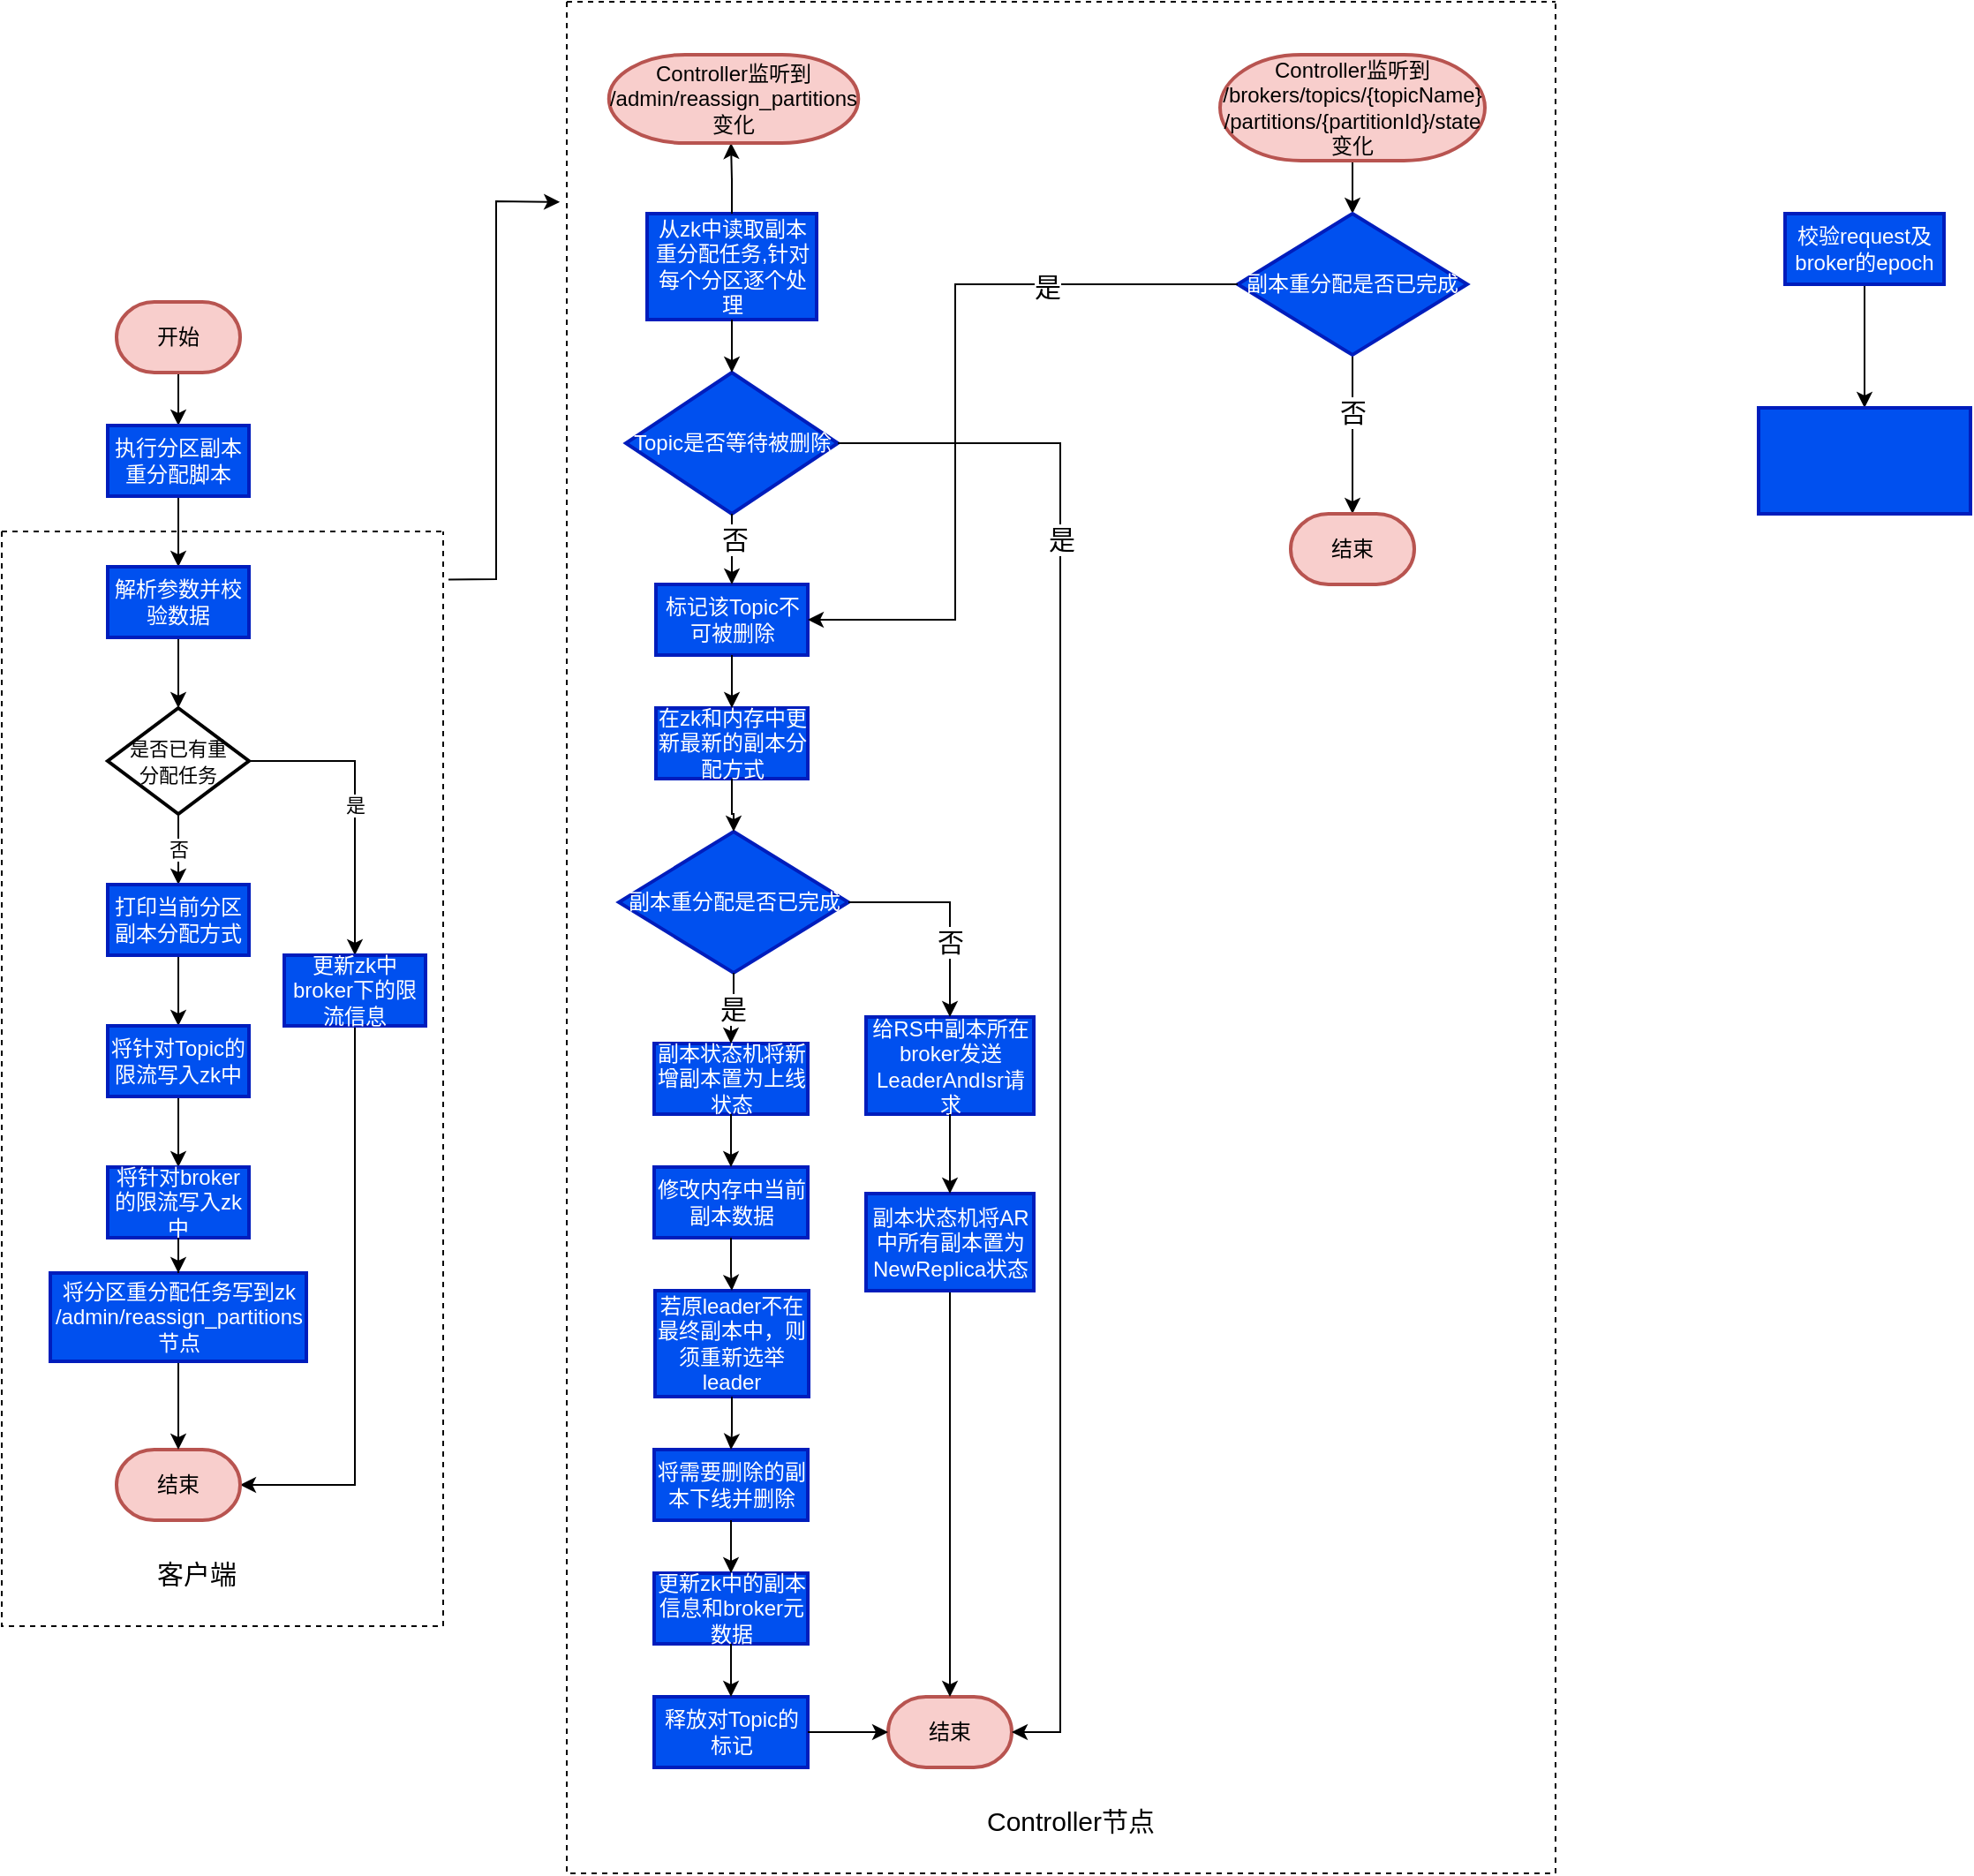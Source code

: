 <mxfile version="16.5.4" type="github">
  <diagram id="SGd1aUE3qWEg3dzMmrBl" name="第 1 页">
    <mxGraphModel dx="1426" dy="1995" grid="1" gridSize="10" guides="1" tooltips="1" connect="1" arrows="1" fold="1" page="1" pageScale="1" pageWidth="827" pageHeight="1169" math="0" shadow="0">
      <root>
        <mxCell id="0" />
        <mxCell id="1" parent="0" />
        <mxCell id="pypAnUREyRbXbRG19NKG-3" value="" style="edgeStyle=orthogonalEdgeStyle;rounded=0;orthogonalLoop=1;jettySize=auto;html=1;" parent="1" source="pypAnUREyRbXbRG19NKG-1" target="pypAnUREyRbXbRG19NKG-2" edge="1">
          <mxGeometry relative="1" as="geometry" />
        </mxCell>
        <mxCell id="pypAnUREyRbXbRG19NKG-1" value="开始" style="strokeWidth=2;html=1;shape=mxgraph.flowchart.terminator;whiteSpace=wrap;fillColor=#f8cecc;strokeColor=#b85450;" parent="1" vertex="1">
          <mxGeometry x="85" y="20" width="70" height="40" as="geometry" />
        </mxCell>
        <mxCell id="pypAnUREyRbXbRG19NKG-5" value="" style="edgeStyle=orthogonalEdgeStyle;rounded=0;orthogonalLoop=1;jettySize=auto;html=1;" parent="1" source="pypAnUREyRbXbRG19NKG-2" target="pypAnUREyRbXbRG19NKG-4" edge="1">
          <mxGeometry relative="1" as="geometry" />
        </mxCell>
        <mxCell id="pypAnUREyRbXbRG19NKG-2" value="执行分区副本重分配脚本" style="whiteSpace=wrap;html=1;fillColor=#0050ef;strokeColor=#001DBC;strokeWidth=2;fontColor=#ffffff;" parent="1" vertex="1">
          <mxGeometry x="80" y="90" width="80" height="40" as="geometry" />
        </mxCell>
        <mxCell id="pypAnUREyRbXbRG19NKG-7" value="" style="edgeStyle=orthogonalEdgeStyle;rounded=0;orthogonalLoop=1;jettySize=auto;html=1;" parent="1" source="pypAnUREyRbXbRG19NKG-4" target="pypAnUREyRbXbRG19NKG-6" edge="1">
          <mxGeometry relative="1" as="geometry" />
        </mxCell>
        <mxCell id="pypAnUREyRbXbRG19NKG-4" value="解析参数并校验数据" style="whiteSpace=wrap;html=1;fillColor=#0050ef;strokeColor=#001DBC;strokeWidth=2;fontColor=#ffffff;" parent="1" vertex="1">
          <mxGeometry x="80" y="170" width="80" height="40" as="geometry" />
        </mxCell>
        <mxCell id="pypAnUREyRbXbRG19NKG-9" value="" style="edgeStyle=orthogonalEdgeStyle;rounded=0;orthogonalLoop=1;jettySize=auto;html=1;fontSize=11;" parent="1" source="pypAnUREyRbXbRG19NKG-6" target="pypAnUREyRbXbRG19NKG-8" edge="1">
          <mxGeometry relative="1" as="geometry" />
        </mxCell>
        <mxCell id="pypAnUREyRbXbRG19NKG-10" value="否" style="edgeLabel;html=1;align=center;verticalAlign=middle;resizable=0;points=[];fontSize=11;" parent="pypAnUREyRbXbRG19NKG-9" vertex="1" connectable="0">
          <mxGeometry x="0.36" y="1" relative="1" as="geometry">
            <mxPoint x="-1" y="-7" as="offset" />
          </mxGeometry>
        </mxCell>
        <mxCell id="pypAnUREyRbXbRG19NKG-12" value="是" style="edgeStyle=orthogonalEdgeStyle;rounded=0;orthogonalLoop=1;jettySize=auto;html=1;fontSize=11;" parent="1" source="pypAnUREyRbXbRG19NKG-6" target="pypAnUREyRbXbRG19NKG-11" edge="1">
          <mxGeometry relative="1" as="geometry" />
        </mxCell>
        <mxCell id="pypAnUREyRbXbRG19NKG-6" value="&lt;font style=&quot;font-size: 11px&quot;&gt;是否已有重&lt;br&gt;分配任务&lt;/font&gt;" style="rhombus;whiteSpace=wrap;html=1;strokeWidth=2;" parent="1" vertex="1">
          <mxGeometry x="80" y="250" width="80" height="60" as="geometry" />
        </mxCell>
        <mxCell id="pypAnUREyRbXbRG19NKG-14" value="" style="edgeStyle=orthogonalEdgeStyle;rounded=0;orthogonalLoop=1;jettySize=auto;html=1;fontSize=11;" parent="1" source="pypAnUREyRbXbRG19NKG-8" target="pypAnUREyRbXbRG19NKG-13" edge="1">
          <mxGeometry relative="1" as="geometry" />
        </mxCell>
        <mxCell id="pypAnUREyRbXbRG19NKG-8" value="打印当前分区副本分配方式" style="whiteSpace=wrap;html=1;strokeWidth=2;fillColor=#0050ef;fontColor=#ffffff;strokeColor=#001DBC;" parent="1" vertex="1">
          <mxGeometry x="80" y="350" width="80" height="40" as="geometry" />
        </mxCell>
        <mxCell id="pypAnUREyRbXbRG19NKG-24" value="" style="edgeStyle=orthogonalEdgeStyle;rounded=0;orthogonalLoop=1;jettySize=auto;html=1;fontSize=11;entryX=1;entryY=0.5;entryDx=0;entryDy=0;entryPerimeter=0;" parent="1" source="pypAnUREyRbXbRG19NKG-11" target="pypAnUREyRbXbRG19NKG-19" edge="1">
          <mxGeometry relative="1" as="geometry">
            <mxPoint x="160" y="530" as="targetPoint" />
            <Array as="points">
              <mxPoint x="220" y="690" />
            </Array>
          </mxGeometry>
        </mxCell>
        <mxCell id="pypAnUREyRbXbRG19NKG-11" value="更新zk中broker下的限流信息" style="whiteSpace=wrap;html=1;strokeWidth=2;fillColor=#0050ef;fontColor=#ffffff;strokeColor=#001DBC;" parent="1" vertex="1">
          <mxGeometry x="180" y="390" width="80" height="40" as="geometry" />
        </mxCell>
        <mxCell id="Vf_w9-UaPWHU4TDxyJZT-8" value="" style="edgeStyle=orthogonalEdgeStyle;rounded=0;orthogonalLoop=1;jettySize=auto;html=1;fontSize=15;" parent="1" source="pypAnUREyRbXbRG19NKG-13" target="Vf_w9-UaPWHU4TDxyJZT-7" edge="1">
          <mxGeometry relative="1" as="geometry" />
        </mxCell>
        <mxCell id="pypAnUREyRbXbRG19NKG-13" value="将针对Topic的限流写入zk中" style="whiteSpace=wrap;html=1;fillColor=#0050ef;strokeColor=#001DBC;fontColor=#ffffff;strokeWidth=2;" parent="1" vertex="1">
          <mxGeometry x="80" y="430" width="80" height="40" as="geometry" />
        </mxCell>
        <mxCell id="pypAnUREyRbXbRG19NKG-26" value="" style="swimlane;startSize=0;fontSize=11;fillColor=#007FFF;dashed=1;" parent="1" vertex="1">
          <mxGeometry x="20" y="150" width="250" height="620" as="geometry" />
        </mxCell>
        <mxCell id="pypAnUREyRbXbRG19NKG-29" value="&lt;font style=&quot;font-size: 15px&quot;&gt;客户端&lt;/font&gt;" style="text;html=1;align=center;verticalAlign=middle;resizable=0;points=[];autosize=1;strokeColor=none;fillColor=none;fontSize=11;" parent="pypAnUREyRbXbRG19NKG-26" vertex="1">
          <mxGeometry x="80" y="580" width="60" height="20" as="geometry" />
        </mxCell>
        <mxCell id="pypAnUREyRbXbRG19NKG-19" value="结束" style="strokeWidth=2;html=1;shape=mxgraph.flowchart.terminator;whiteSpace=wrap;fillColor=#f8cecc;strokeColor=#b85450;" parent="pypAnUREyRbXbRG19NKG-26" vertex="1">
          <mxGeometry x="65" y="520" width="70" height="40" as="geometry" />
        </mxCell>
        <mxCell id="Vf_w9-UaPWHU4TDxyJZT-6" style="edgeStyle=orthogonalEdgeStyle;rounded=0;orthogonalLoop=1;jettySize=auto;html=1;exitX=0.5;exitY=1;exitDx=0;exitDy=0;exitPerimeter=0;fontSize=15;" parent="pypAnUREyRbXbRG19NKG-26" source="pypAnUREyRbXbRG19NKG-19" target="pypAnUREyRbXbRG19NKG-19" edge="1">
          <mxGeometry relative="1" as="geometry" />
        </mxCell>
        <mxCell id="Vf_w9-UaPWHU4TDxyJZT-7" value="将针对broker的限流写入zk中" style="whiteSpace=wrap;html=1;fillColor=#0050ef;strokeColor=#001DBC;fontColor=#ffffff;strokeWidth=2;" parent="pypAnUREyRbXbRG19NKG-26" vertex="1">
          <mxGeometry x="60" y="360" width="80" height="40" as="geometry" />
        </mxCell>
        <mxCell id="Vf_w9-UaPWHU4TDxyJZT-13" value="" style="edgeStyle=orthogonalEdgeStyle;rounded=0;orthogonalLoop=1;jettySize=auto;html=1;fontSize=15;" parent="pypAnUREyRbXbRG19NKG-26" source="Vf_w9-UaPWHU4TDxyJZT-10" target="pypAnUREyRbXbRG19NKG-19" edge="1">
          <mxGeometry relative="1" as="geometry" />
        </mxCell>
        <mxCell id="Vf_w9-UaPWHU4TDxyJZT-10" value="将分区重分配任务写到zk /admin/reassign_partitions节点" style="whiteSpace=wrap;html=1;fillColor=#0050ef;strokeColor=#001DBC;fontColor=#ffffff;strokeWidth=2;" parent="pypAnUREyRbXbRG19NKG-26" vertex="1">
          <mxGeometry x="27.5" y="420" width="145" height="50" as="geometry" />
        </mxCell>
        <mxCell id="Vf_w9-UaPWHU4TDxyJZT-11" value="" style="edgeStyle=orthogonalEdgeStyle;rounded=0;orthogonalLoop=1;jettySize=auto;html=1;fontSize=15;" parent="pypAnUREyRbXbRG19NKG-26" source="Vf_w9-UaPWHU4TDxyJZT-7" target="Vf_w9-UaPWHU4TDxyJZT-10" edge="1">
          <mxGeometry relative="1" as="geometry" />
        </mxCell>
        <mxCell id="N63IB5sTqFhrjtHg4DNX-46" value="" style="group" vertex="1" connectable="0" parent="1">
          <mxGeometry x="340" y="-150" width="620" height="1060" as="geometry" />
        </mxCell>
        <mxCell id="N63IB5sTqFhrjtHg4DNX-42" value="" style="group" vertex="1" connectable="0" parent="N63IB5sTqFhrjtHg4DNX-46">
          <mxGeometry x="21" y="20" width="258.5" height="980" as="geometry" />
        </mxCell>
        <mxCell id="Vf_w9-UaPWHU4TDxyJZT-5" value="从zk中读取副本重分配任务,针对每个分区逐个处理" style="whiteSpace=wrap;html=1;fillColor=#0050ef;strokeColor=#001DBC;strokeWidth=2;fontColor=#ffffff;container=0;" parent="N63IB5sTqFhrjtHg4DNX-42" vertex="1">
          <mxGeometry x="24.5" y="100" width="96" height="60" as="geometry" />
        </mxCell>
        <mxCell id="N63IB5sTqFhrjtHg4DNX-1" value="Topic是否等待被删除" style="rhombus;whiteSpace=wrap;html=1;fillColor=#0050ef;strokeColor=#001DBC;fontColor=#ffffff;strokeWidth=2;container=0;" vertex="1" parent="N63IB5sTqFhrjtHg4DNX-42">
          <mxGeometry x="12.5" y="190" width="120" height="80" as="geometry" />
        </mxCell>
        <mxCell id="N63IB5sTqFhrjtHg4DNX-2" value="" style="edgeStyle=orthogonalEdgeStyle;rounded=0;orthogonalLoop=1;jettySize=auto;html=1;fontSize=15;" edge="1" parent="N63IB5sTqFhrjtHg4DNX-42" source="Vf_w9-UaPWHU4TDxyJZT-5" target="N63IB5sTqFhrjtHg4DNX-1">
          <mxGeometry relative="1" as="geometry" />
        </mxCell>
        <mxCell id="N63IB5sTqFhrjtHg4DNX-3" value="标记该Topic不可被删除" style="whiteSpace=wrap;html=1;fillColor=#0050ef;strokeColor=#001DBC;fontColor=#ffffff;strokeWidth=2;container=0;" vertex="1" parent="N63IB5sTqFhrjtHg4DNX-42">
          <mxGeometry x="29.5" y="310" width="86" height="40" as="geometry" />
        </mxCell>
        <mxCell id="N63IB5sTqFhrjtHg4DNX-4" value="" style="edgeStyle=orthogonalEdgeStyle;rounded=0;orthogonalLoop=1;jettySize=auto;html=1;fontSize=15;" edge="1" parent="N63IB5sTqFhrjtHg4DNX-42" source="N63IB5sTqFhrjtHg4DNX-1" target="N63IB5sTqFhrjtHg4DNX-3">
          <mxGeometry relative="1" as="geometry" />
        </mxCell>
        <mxCell id="N63IB5sTqFhrjtHg4DNX-5" value="否" style="edgeLabel;html=1;align=center;verticalAlign=middle;resizable=0;points=[];fontSize=15;container=0;" vertex="1" connectable="0" parent="N63IB5sTqFhrjtHg4DNX-4">
          <mxGeometry x="-0.333" y="1" relative="1" as="geometry">
            <mxPoint as="offset" />
          </mxGeometry>
        </mxCell>
        <mxCell id="N63IB5sTqFhrjtHg4DNX-6" value="在zk和内存中更新最新的副本分配方式" style="whiteSpace=wrap;html=1;fillColor=#0050ef;strokeColor=#001DBC;fontColor=#ffffff;strokeWidth=2;container=0;" vertex="1" parent="N63IB5sTqFhrjtHg4DNX-42">
          <mxGeometry x="29.5" y="380" width="86" height="40" as="geometry" />
        </mxCell>
        <mxCell id="N63IB5sTqFhrjtHg4DNX-7" value="" style="edgeStyle=orthogonalEdgeStyle;rounded=0;orthogonalLoop=1;jettySize=auto;html=1;fontSize=15;" edge="1" parent="N63IB5sTqFhrjtHg4DNX-42" source="N63IB5sTqFhrjtHg4DNX-3" target="N63IB5sTqFhrjtHg4DNX-6">
          <mxGeometry relative="1" as="geometry" />
        </mxCell>
        <mxCell id="N63IB5sTqFhrjtHg4DNX-8" value="副本重分配是否已完成" style="rhombus;whiteSpace=wrap;html=1;fillColor=#0050ef;strokeColor=#001DBC;fontColor=#ffffff;strokeWidth=2;container=0;" vertex="1" parent="N63IB5sTqFhrjtHg4DNX-42">
          <mxGeometry x="8.5" y="450" width="130" height="80" as="geometry" />
        </mxCell>
        <mxCell id="N63IB5sTqFhrjtHg4DNX-9" value="" style="edgeStyle=orthogonalEdgeStyle;rounded=0;orthogonalLoop=1;jettySize=auto;html=1;fontSize=15;" edge="1" parent="N63IB5sTqFhrjtHg4DNX-42" source="N63IB5sTqFhrjtHg4DNX-6" target="N63IB5sTqFhrjtHg4DNX-8">
          <mxGeometry relative="1" as="geometry" />
        </mxCell>
        <mxCell id="N63IB5sTqFhrjtHg4DNX-10" value="副本状态机将新增副本置为上线状态" style="whiteSpace=wrap;html=1;fillColor=#0050ef;strokeColor=#001DBC;fontColor=#ffffff;strokeWidth=2;container=0;" vertex="1" parent="N63IB5sTqFhrjtHg4DNX-42">
          <mxGeometry x="28.5" y="570" width="87" height="40" as="geometry" />
        </mxCell>
        <mxCell id="N63IB5sTqFhrjtHg4DNX-11" value="是" style="edgeStyle=orthogonalEdgeStyle;rounded=0;orthogonalLoop=1;jettySize=auto;html=1;fontSize=15;" edge="1" parent="N63IB5sTqFhrjtHg4DNX-42" source="N63IB5sTqFhrjtHg4DNX-8" target="N63IB5sTqFhrjtHg4DNX-10">
          <mxGeometry relative="1" as="geometry" />
        </mxCell>
        <mxCell id="N63IB5sTqFhrjtHg4DNX-16" value="修改内存中当前副本数据" style="whiteSpace=wrap;html=1;fillColor=#0050ef;strokeColor=#001DBC;fontColor=#ffffff;strokeWidth=2;container=0;" vertex="1" parent="N63IB5sTqFhrjtHg4DNX-42">
          <mxGeometry x="28.5" y="640" width="87" height="40" as="geometry" />
        </mxCell>
        <mxCell id="N63IB5sTqFhrjtHg4DNX-17" value="" style="edgeStyle=orthogonalEdgeStyle;rounded=0;orthogonalLoop=1;jettySize=auto;html=1;fontSize=15;" edge="1" parent="N63IB5sTqFhrjtHg4DNX-42" source="N63IB5sTqFhrjtHg4DNX-10" target="N63IB5sTqFhrjtHg4DNX-16">
          <mxGeometry relative="1" as="geometry" />
        </mxCell>
        <mxCell id="N63IB5sTqFhrjtHg4DNX-18" value="若原leader不在最终副本中，则须重新选举leader" style="whiteSpace=wrap;html=1;fillColor=#0050ef;strokeColor=#001DBC;fontColor=#ffffff;strokeWidth=2;container=0;" vertex="1" parent="N63IB5sTqFhrjtHg4DNX-42">
          <mxGeometry x="29" y="710" width="87" height="60" as="geometry" />
        </mxCell>
        <mxCell id="N63IB5sTqFhrjtHg4DNX-19" value="" style="edgeStyle=orthogonalEdgeStyle;rounded=0;orthogonalLoop=1;jettySize=auto;html=1;fontSize=15;" edge="1" parent="N63IB5sTqFhrjtHg4DNX-42" source="N63IB5sTqFhrjtHg4DNX-16" target="N63IB5sTqFhrjtHg4DNX-18">
          <mxGeometry relative="1" as="geometry" />
        </mxCell>
        <mxCell id="N63IB5sTqFhrjtHg4DNX-21" value="将需要删除的副本下线并删除" style="whiteSpace=wrap;html=1;fillColor=#0050ef;strokeColor=#001DBC;fontColor=#ffffff;strokeWidth=2;container=0;" vertex="1" parent="N63IB5sTqFhrjtHg4DNX-42">
          <mxGeometry x="28.5" y="800" width="87" height="40" as="geometry" />
        </mxCell>
        <mxCell id="N63IB5sTqFhrjtHg4DNX-22" value="" style="edgeStyle=orthogonalEdgeStyle;rounded=0;orthogonalLoop=1;jettySize=auto;html=1;fontSize=15;" edge="1" parent="N63IB5sTqFhrjtHg4DNX-42" source="N63IB5sTqFhrjtHg4DNX-18" target="N63IB5sTqFhrjtHg4DNX-21">
          <mxGeometry relative="1" as="geometry" />
        </mxCell>
        <mxCell id="N63IB5sTqFhrjtHg4DNX-23" value="更新zk中的副本信息和broker元数据" style="whiteSpace=wrap;html=1;fillColor=#0050ef;strokeColor=#001DBC;fontColor=#ffffff;strokeWidth=2;container=0;" vertex="1" parent="N63IB5sTqFhrjtHg4DNX-42">
          <mxGeometry x="28.5" y="870" width="87" height="40" as="geometry" />
        </mxCell>
        <mxCell id="N63IB5sTqFhrjtHg4DNX-24" value="" style="edgeStyle=orthogonalEdgeStyle;rounded=0;orthogonalLoop=1;jettySize=auto;html=1;fontSize=15;" edge="1" parent="N63IB5sTqFhrjtHg4DNX-42" source="N63IB5sTqFhrjtHg4DNX-21" target="N63IB5sTqFhrjtHg4DNX-23">
          <mxGeometry relative="1" as="geometry" />
        </mxCell>
        <mxCell id="N63IB5sTqFhrjtHg4DNX-25" value="释放对Topic的标记" style="whiteSpace=wrap;html=1;fillColor=#0050ef;strokeColor=#001DBC;fontColor=#ffffff;strokeWidth=2;container=0;" vertex="1" parent="N63IB5sTqFhrjtHg4DNX-42">
          <mxGeometry x="28.5" y="940" width="87" height="40" as="geometry" />
        </mxCell>
        <mxCell id="N63IB5sTqFhrjtHg4DNX-26" value="" style="edgeStyle=orthogonalEdgeStyle;rounded=0;orthogonalLoop=1;jettySize=auto;html=1;fontSize=15;" edge="1" parent="N63IB5sTqFhrjtHg4DNX-42" source="N63IB5sTqFhrjtHg4DNX-23" target="N63IB5sTqFhrjtHg4DNX-25">
          <mxGeometry relative="1" as="geometry" />
        </mxCell>
        <mxCell id="N63IB5sTqFhrjtHg4DNX-27" value="结束" style="strokeWidth=2;html=1;shape=mxgraph.flowchart.terminator;whiteSpace=wrap;fillColor=#f8cecc;strokeColor=#b85450;container=0;" vertex="1" parent="N63IB5sTqFhrjtHg4DNX-42">
          <mxGeometry x="161" y="940" width="70" height="40" as="geometry" />
        </mxCell>
        <mxCell id="N63IB5sTqFhrjtHg4DNX-38" value="" style="edgeStyle=orthogonalEdgeStyle;rounded=0;orthogonalLoop=1;jettySize=auto;html=1;fontSize=15;entryX=1;entryY=0.5;entryDx=0;entryDy=0;entryPerimeter=0;" edge="1" parent="N63IB5sTqFhrjtHg4DNX-42" source="N63IB5sTqFhrjtHg4DNX-1" target="N63IB5sTqFhrjtHg4DNX-27">
          <mxGeometry relative="1" as="geometry">
            <mxPoint x="258.5" y="960" as="targetPoint" />
            <Array as="points">
              <mxPoint x="258.5" y="230" />
              <mxPoint x="258.5" y="960" />
            </Array>
          </mxGeometry>
        </mxCell>
        <mxCell id="N63IB5sTqFhrjtHg4DNX-48" value="是" style="edgeLabel;html=1;align=center;verticalAlign=middle;resizable=0;points=[];fontSize=15;" vertex="1" connectable="0" parent="N63IB5sTqFhrjtHg4DNX-38">
          <mxGeometry x="-0.593" y="2" relative="1" as="geometry">
            <mxPoint x="-2" as="offset" />
          </mxGeometry>
        </mxCell>
        <mxCell id="N63IB5sTqFhrjtHg4DNX-30" value="" style="edgeStyle=orthogonalEdgeStyle;rounded=0;orthogonalLoop=1;jettySize=auto;html=1;fontSize=15;" edge="1" parent="N63IB5sTqFhrjtHg4DNX-42" source="N63IB5sTqFhrjtHg4DNX-25" target="N63IB5sTqFhrjtHg4DNX-27">
          <mxGeometry relative="1" as="geometry" />
        </mxCell>
        <mxCell id="N63IB5sTqFhrjtHg4DNX-31" value="给RS中副本所在broker发送LeaderAndIsr请求" style="whiteSpace=wrap;html=1;fillColor=#0050ef;strokeColor=#001DBC;fontColor=#ffffff;strokeWidth=2;container=0;" vertex="1" parent="N63IB5sTqFhrjtHg4DNX-42">
          <mxGeometry x="148.5" y="555" width="95" height="55" as="geometry" />
        </mxCell>
        <mxCell id="N63IB5sTqFhrjtHg4DNX-32" value="" style="edgeStyle=orthogonalEdgeStyle;rounded=0;orthogonalLoop=1;jettySize=auto;html=1;fontSize=15;" edge="1" parent="N63IB5sTqFhrjtHg4DNX-42" source="N63IB5sTqFhrjtHg4DNX-8" target="N63IB5sTqFhrjtHg4DNX-31">
          <mxGeometry relative="1" as="geometry" />
        </mxCell>
        <mxCell id="N63IB5sTqFhrjtHg4DNX-33" value="否" style="edgeLabel;html=1;align=center;verticalAlign=middle;resizable=0;points=[];fontSize=15;container=0;" vertex="1" connectable="0" parent="N63IB5sTqFhrjtHg4DNX-32">
          <mxGeometry x="0.298" y="3" relative="1" as="geometry">
            <mxPoint x="-3" as="offset" />
          </mxGeometry>
        </mxCell>
        <mxCell id="N63IB5sTqFhrjtHg4DNX-37" value="" style="edgeStyle=orthogonalEdgeStyle;rounded=0;orthogonalLoop=1;jettySize=auto;html=1;fontSize=15;entryX=0.5;entryY=0;entryDx=0;entryDy=0;entryPerimeter=0;" edge="1" parent="N63IB5sTqFhrjtHg4DNX-42" source="N63IB5sTqFhrjtHg4DNX-34" target="N63IB5sTqFhrjtHg4DNX-27">
          <mxGeometry relative="1" as="geometry">
            <mxPoint x="196" y="790" as="targetPoint" />
          </mxGeometry>
        </mxCell>
        <mxCell id="N63IB5sTqFhrjtHg4DNX-34" value="副本状态机将AR中所有副本置为NewReplica状态" style="whiteSpace=wrap;html=1;fillColor=#0050ef;strokeColor=#001DBC;fontColor=#ffffff;strokeWidth=2;container=0;" vertex="1" parent="N63IB5sTqFhrjtHg4DNX-42">
          <mxGeometry x="148.5" y="655" width="95" height="55" as="geometry" />
        </mxCell>
        <mxCell id="N63IB5sTqFhrjtHg4DNX-35" value="" style="edgeStyle=orthogonalEdgeStyle;rounded=0;orthogonalLoop=1;jettySize=auto;html=1;fontSize=15;" edge="1" parent="N63IB5sTqFhrjtHg4DNX-42" source="N63IB5sTqFhrjtHg4DNX-31" target="N63IB5sTqFhrjtHg4DNX-34">
          <mxGeometry relative="1" as="geometry" />
        </mxCell>
        <mxCell id="N63IB5sTqFhrjtHg4DNX-40" value="" style="edgeStyle=orthogonalEdgeStyle;rounded=0;orthogonalLoop=1;jettySize=auto;html=1;fontSize=15;" edge="1" parent="N63IB5sTqFhrjtHg4DNX-42" source="Vf_w9-UaPWHU4TDxyJZT-5">
          <mxGeometry relative="1" as="geometry">
            <mxPoint x="72" y="60" as="targetPoint" />
          </mxGeometry>
        </mxCell>
        <mxCell id="N63IB5sTqFhrjtHg4DNX-120" value="Controller监听到&lt;br&gt;/admin/reassign_partitions变化" style="strokeWidth=2;html=1;shape=mxgraph.flowchart.terminator;whiteSpace=wrap;fillColor=#f8cecc;strokeColor=#b85450;" vertex="1" parent="N63IB5sTqFhrjtHg4DNX-42">
          <mxGeometry x="2.88" y="10" width="141.25" height="50" as="geometry" />
        </mxCell>
        <mxCell id="N63IB5sTqFhrjtHg4DNX-43" value="" style="swimlane;startSize=0;dashed=1;fontSize=15;fillColor=#007FFF;" vertex="1" parent="N63IB5sTqFhrjtHg4DNX-46">
          <mxGeometry width="560" height="1060" as="geometry" />
        </mxCell>
        <mxCell id="N63IB5sTqFhrjtHg4DNX-125" value="" style="edgeStyle=orthogonalEdgeStyle;rounded=0;orthogonalLoop=1;jettySize=auto;html=1;fontSize=15;" edge="1" parent="N63IB5sTqFhrjtHg4DNX-43" source="N63IB5sTqFhrjtHg4DNX-121">
          <mxGeometry relative="1" as="geometry">
            <mxPoint x="445" y="120" as="targetPoint" />
          </mxGeometry>
        </mxCell>
        <mxCell id="N63IB5sTqFhrjtHg4DNX-121" value="Controller监听到&lt;br&gt;/brokers/topics/{topicName}&lt;br&gt;/partitions/{partitionId}/state变化" style="strokeWidth=2;html=1;shape=mxgraph.flowchart.terminator;whiteSpace=wrap;fillColor=#f8cecc;strokeColor=#b85450;" vertex="1" parent="N63IB5sTqFhrjtHg4DNX-43">
          <mxGeometry x="370" y="30" width="150" height="60" as="geometry" />
        </mxCell>
        <mxCell id="N63IB5sTqFhrjtHg4DNX-133" value="" style="edgeStyle=orthogonalEdgeStyle;rounded=0;orthogonalLoop=1;jettySize=auto;html=1;fontSize=15;" edge="1" parent="N63IB5sTqFhrjtHg4DNX-43" source="N63IB5sTqFhrjtHg4DNX-126">
          <mxGeometry relative="1" as="geometry">
            <mxPoint x="445" y="290" as="targetPoint" />
          </mxGeometry>
        </mxCell>
        <mxCell id="N63IB5sTqFhrjtHg4DNX-135" value="否" style="edgeLabel;html=1;align=center;verticalAlign=middle;resizable=0;points=[];fontSize=15;" vertex="1" connectable="0" parent="N63IB5sTqFhrjtHg4DNX-133">
          <mxGeometry x="-0.289" relative="1" as="geometry">
            <mxPoint as="offset" />
          </mxGeometry>
        </mxCell>
        <mxCell id="N63IB5sTqFhrjtHg4DNX-126" value="副本重分配是否已完成" style="rhombus;whiteSpace=wrap;html=1;fillColor=#0050ef;strokeColor=#001DBC;fontColor=#ffffff;strokeWidth=2;container=0;" vertex="1" parent="N63IB5sTqFhrjtHg4DNX-43">
          <mxGeometry x="380" y="120" width="130" height="80" as="geometry" />
        </mxCell>
        <mxCell id="N63IB5sTqFhrjtHg4DNX-134" value="结束" style="strokeWidth=2;html=1;shape=mxgraph.flowchart.terminator;whiteSpace=wrap;fillColor=#f8cecc;strokeColor=#b85450;" vertex="1" parent="N63IB5sTqFhrjtHg4DNX-43">
          <mxGeometry x="410" y="290" width="70" height="40" as="geometry" />
        </mxCell>
        <mxCell id="N63IB5sTqFhrjtHg4DNX-44" value="Controller节点" style="text;html=1;align=center;verticalAlign=middle;resizable=0;points=[];autosize=1;strokeColor=none;fillColor=none;fontSize=15;" vertex="1" parent="N63IB5sTqFhrjtHg4DNX-43">
          <mxGeometry x="230" y="1020" width="110" height="20" as="geometry" />
        </mxCell>
        <mxCell id="N63IB5sTqFhrjtHg4DNX-127" value="" style="edgeStyle=orthogonalEdgeStyle;rounded=0;orthogonalLoop=1;jettySize=auto;html=1;fontSize=15;entryX=1;entryY=0.5;entryDx=0;entryDy=0;" edge="1" parent="N63IB5sTqFhrjtHg4DNX-46" source="N63IB5sTqFhrjtHg4DNX-126" target="N63IB5sTqFhrjtHg4DNX-3">
          <mxGeometry relative="1" as="geometry">
            <mxPoint x="445" y="350" as="targetPoint" />
            <Array as="points">
              <mxPoint x="220" y="160" />
              <mxPoint x="220" y="350" />
            </Array>
          </mxGeometry>
        </mxCell>
        <mxCell id="N63IB5sTqFhrjtHg4DNX-131" value="是" style="edgeLabel;html=1;align=center;verticalAlign=middle;resizable=0;points=[];fontSize=15;" vertex="1" connectable="0" parent="N63IB5sTqFhrjtHg4DNX-127">
          <mxGeometry x="-0.502" y="1" relative="1" as="geometry">
            <mxPoint as="offset" />
          </mxGeometry>
        </mxCell>
        <mxCell id="N63IB5sTqFhrjtHg4DNX-47" value="" style="endArrow=classic;html=1;rounded=0;fontSize=15;exitX=1.012;exitY=0.044;exitDx=0;exitDy=0;exitPerimeter=0;entryX=-0.007;entryY=0.107;entryDx=0;entryDy=0;entryPerimeter=0;" edge="1" parent="1" source="pypAnUREyRbXbRG19NKG-26" target="N63IB5sTqFhrjtHg4DNX-43">
          <mxGeometry width="50" height="50" relative="1" as="geometry">
            <mxPoint x="320" y="220" as="sourcePoint" />
            <mxPoint x="370" y="170" as="targetPoint" />
            <Array as="points">
              <mxPoint x="300" y="177" />
              <mxPoint x="300" y="-37" />
            </Array>
          </mxGeometry>
        </mxCell>
        <mxCell id="N63IB5sTqFhrjtHg4DNX-138" value="" style="edgeStyle=orthogonalEdgeStyle;rounded=0;orthogonalLoop=1;jettySize=auto;html=1;fontSize=15;" edge="1" parent="1" source="N63IB5sTqFhrjtHg4DNX-136" target="N63IB5sTqFhrjtHg4DNX-137">
          <mxGeometry relative="1" as="geometry" />
        </mxCell>
        <mxCell id="N63IB5sTqFhrjtHg4DNX-136" value="校验request及broker的epoch" style="whiteSpace=wrap;html=1;fillColor=#0050ef;strokeColor=#001DBC;strokeWidth=2;fontColor=#ffffff;container=0;" vertex="1" parent="1">
          <mxGeometry x="1030" y="-30" width="90" height="40" as="geometry" />
        </mxCell>
        <mxCell id="N63IB5sTqFhrjtHg4DNX-137" value="" style="whiteSpace=wrap;html=1;fillColor=#0050ef;strokeColor=#001DBC;fontColor=#ffffff;strokeWidth=2;" vertex="1" parent="1">
          <mxGeometry x="1015" y="80" width="120" height="60" as="geometry" />
        </mxCell>
      </root>
    </mxGraphModel>
  </diagram>
</mxfile>
